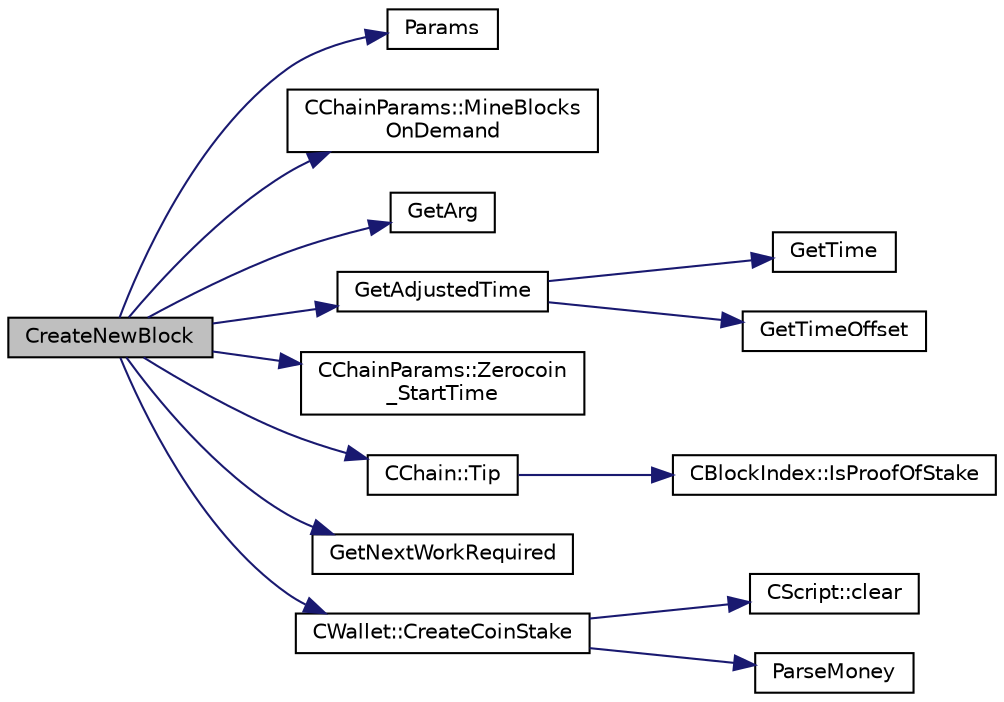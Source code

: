 digraph "CreateNewBlock"
{
  edge [fontname="Helvetica",fontsize="10",labelfontname="Helvetica",labelfontsize="10"];
  node [fontname="Helvetica",fontsize="10",shape=record];
  rankdir="LR";
  Node2 [label="CreateNewBlock",height=0.2,width=0.4,color="black", fillcolor="grey75", style="filled", fontcolor="black"];
  Node2 -> Node3 [color="midnightblue",fontsize="10",style="solid",fontname="Helvetica"];
  Node3 [label="Params",height=0.2,width=0.4,color="black", fillcolor="white", style="filled",URL="$chainparams_8cpp.html#ace5c5b706d71a324a417dd2db394fd4a",tooltip="Return the currently selected parameters. "];
  Node2 -> Node4 [color="midnightblue",fontsize="10",style="solid",fontname="Helvetica"];
  Node4 [label="CChainParams::MineBlocks\lOnDemand",height=0.2,width=0.4,color="black", fillcolor="white", style="filled",URL="$class_c_chain_params.html#a96be31ff3d8525c9d5458b7d07ada6bb",tooltip="Make miner stop after a block is found. "];
  Node2 -> Node5 [color="midnightblue",fontsize="10",style="solid",fontname="Helvetica"];
  Node5 [label="GetArg",height=0.2,width=0.4,color="black", fillcolor="white", style="filled",URL="$util_8cpp.html#a24f685720bf40370e5bd2a192ad50cd8",tooltip="Return string argument or default value. "];
  Node2 -> Node6 [color="midnightblue",fontsize="10",style="solid",fontname="Helvetica"];
  Node6 [label="GetAdjustedTime",height=0.2,width=0.4,color="black", fillcolor="white", style="filled",URL="$timedata_8cpp.html#a09f81b9c7650f898cf3cf305b87547e6"];
  Node6 -> Node7 [color="midnightblue",fontsize="10",style="solid",fontname="Helvetica"];
  Node7 [label="GetTime",height=0.2,width=0.4,color="black", fillcolor="white", style="filled",URL="$utiltime_8cpp.html#a46fac5fba8ba905b5f9acb364f5d8c6f",tooltip="For unit testing. "];
  Node6 -> Node8 [color="midnightblue",fontsize="10",style="solid",fontname="Helvetica"];
  Node8 [label="GetTimeOffset",height=0.2,width=0.4,color="black", fillcolor="white", style="filled",URL="$timedata_8cpp.html#a50ca5344c75631267633f15cfe5e983e",tooltip="\"Never go to sea with two chronometers; take one or three.\" Our three time sources are: ..."];
  Node2 -> Node9 [color="midnightblue",fontsize="10",style="solid",fontname="Helvetica"];
  Node9 [label="CChainParams::Zerocoin\l_StartTime",height=0.2,width=0.4,color="black", fillcolor="white", style="filled",URL="$class_c_chain_params.html#ae921b3c9f58708e4a694bb0b1e42173a"];
  Node2 -> Node10 [color="midnightblue",fontsize="10",style="solid",fontname="Helvetica"];
  Node10 [label="CChain::Tip",height=0.2,width=0.4,color="black", fillcolor="white", style="filled",URL="$class_c_chain.html#a40ccefec14f8f3195c08c827af8cf412",tooltip="Returns the index entry for the tip of this chain, or NULL if none. "];
  Node10 -> Node11 [color="midnightblue",fontsize="10",style="solid",fontname="Helvetica"];
  Node11 [label="CBlockIndex::IsProofOfStake",height=0.2,width=0.4,color="black", fillcolor="white", style="filled",URL="$class_c_block_index.html#a2438a891e9d43821c0d99e1bdac56fde"];
  Node2 -> Node12 [color="midnightblue",fontsize="10",style="solid",fontname="Helvetica"];
  Node12 [label="GetNextWorkRequired",height=0.2,width=0.4,color="black", fillcolor="white", style="filled",URL="$main_8h.html#ae7e7ea002d3ece5e1a7461f4997cd21f"];
  Node2 -> Node13 [color="midnightblue",fontsize="10",style="solid",fontname="Helvetica"];
  Node13 [label="CWallet::CreateCoinStake",height=0.2,width=0.4,color="black", fillcolor="white", style="filled",URL="$group___actions.html#gaa5c623fd859d4155b17386bc7b785983"];
  Node13 -> Node14 [color="midnightblue",fontsize="10",style="solid",fontname="Helvetica"];
  Node14 [label="CScript::clear",height=0.2,width=0.4,color="black", fillcolor="white", style="filled",URL="$class_c_script.html#a7b2baf842621f07c4939408acf63377c"];
  Node13 -> Node15 [color="midnightblue",fontsize="10",style="solid",fontname="Helvetica"];
  Node15 [label="ParseMoney",height=0.2,width=0.4,color="black", fillcolor="white", style="filled",URL="$utilmoneystr_8cpp.html#a9ebffff9292ea77a3801d29ae2f23572"];
}
